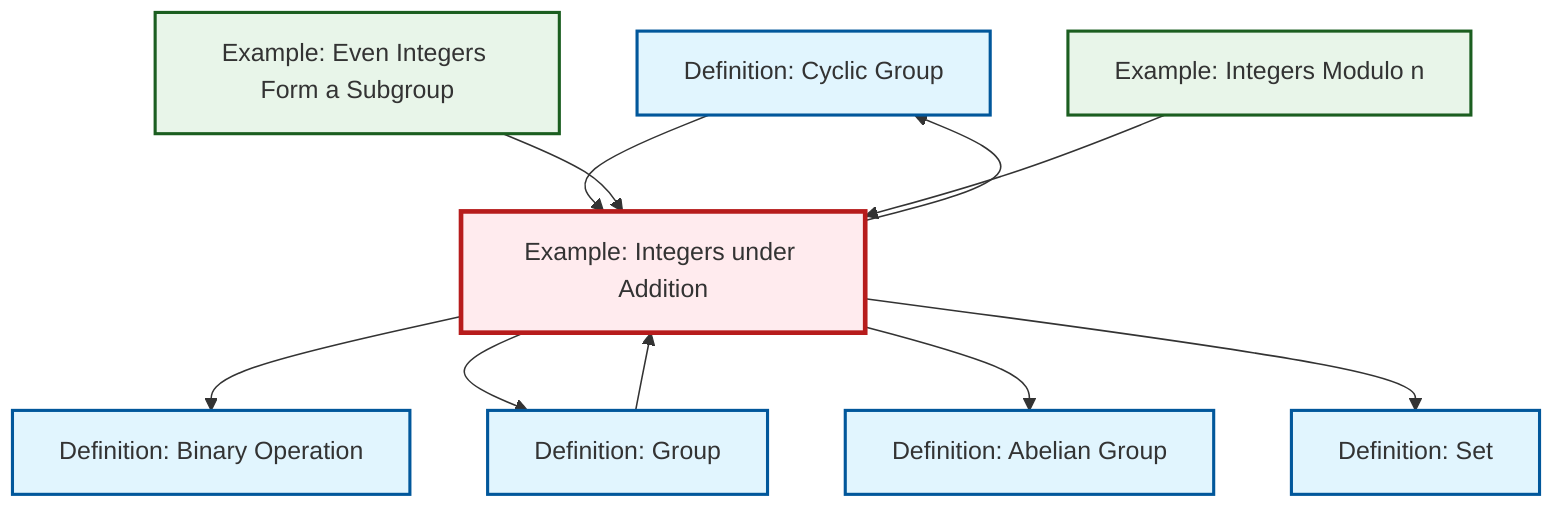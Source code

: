 graph TD
    classDef definition fill:#e1f5fe,stroke:#01579b,stroke-width:2px
    classDef theorem fill:#f3e5f5,stroke:#4a148c,stroke-width:2px
    classDef axiom fill:#fff3e0,stroke:#e65100,stroke-width:2px
    classDef example fill:#e8f5e9,stroke:#1b5e20,stroke-width:2px
    classDef current fill:#ffebee,stroke:#b71c1c,stroke-width:3px
    def-cyclic-group["Definition: Cyclic Group"]:::definition
    ex-quotient-integers-mod-n["Example: Integers Modulo n"]:::example
    def-abelian-group["Definition: Abelian Group"]:::definition
    def-set["Definition: Set"]:::definition
    ex-even-integers-subgroup["Example: Even Integers Form a Subgroup"]:::example
    def-group["Definition: Group"]:::definition
    def-binary-operation["Definition: Binary Operation"]:::definition
    ex-integers-addition["Example: Integers under Addition"]:::example
    ex-integers-addition --> def-binary-operation
    ex-integers-addition --> def-group
    ex-integers-addition --> def-abelian-group
    ex-integers-addition --> def-set
    def-cyclic-group --> ex-integers-addition
    ex-integers-addition --> def-cyclic-group
    def-group --> ex-integers-addition
    ex-even-integers-subgroup --> ex-integers-addition
    ex-quotient-integers-mod-n --> ex-integers-addition
    class ex-integers-addition current